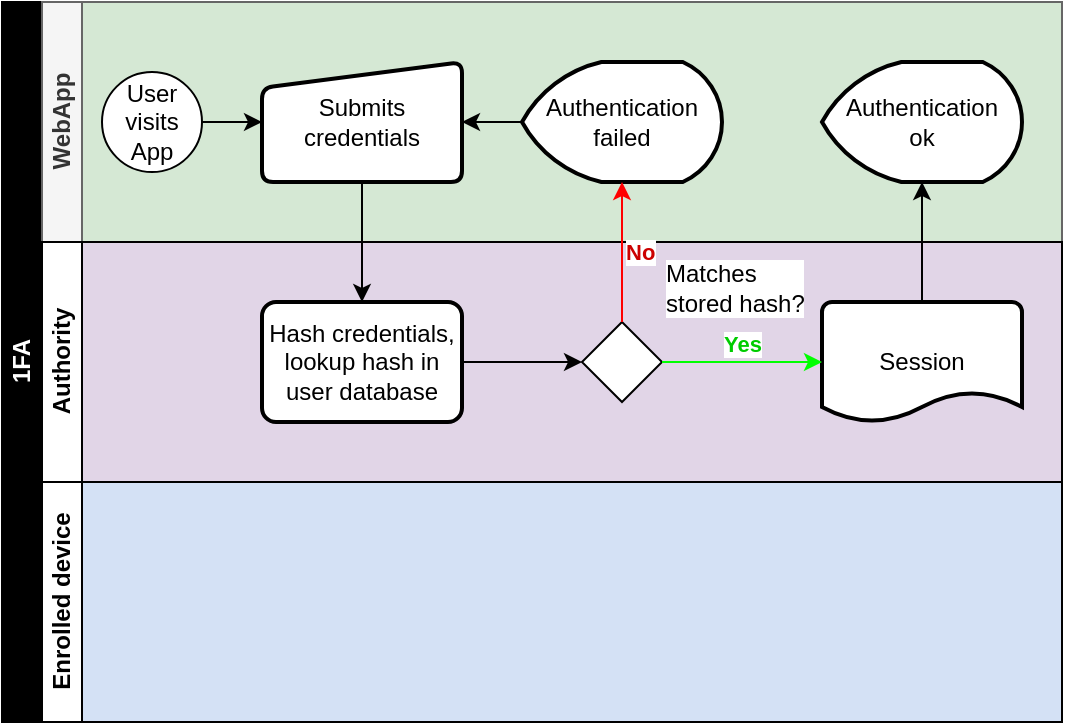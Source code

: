 <mxfile version="24.6.4" type="device">
  <diagram id="prtHgNgQTEPvFCAcTncT" name="Page-1">
    <mxGraphModel dx="1709" dy="893" grid="1" gridSize="10" guides="1" tooltips="1" connect="1" arrows="1" fold="1" page="1" pageScale="1" pageWidth="827" pageHeight="1169" math="0" shadow="0">
      <root>
        <mxCell id="0" />
        <mxCell id="1" parent="0" />
        <mxCell id="dNxyNK7c78bLwvsdeMH5-19" value="1FA" style="swimlane;html=1;childLayout=stackLayout;resizeParent=1;resizeParentMax=0;horizontal=0;startSize=20;horizontalStack=0;fillColor=#000000;fontColor=#FFFFFF;" parent="1" vertex="1">
          <mxGeometry x="40" y="40" width="530" height="360" as="geometry" />
        </mxCell>
        <mxCell id="dNxyNK7c78bLwvsdeMH5-27" value="" style="edgeStyle=orthogonalEdgeStyle;rounded=0;orthogonalLoop=1;jettySize=auto;html=1;dashed=1;endArrow=none;endFill=0;" parent="dNxyNK7c78bLwvsdeMH5-19" edge="1">
          <mxGeometry relative="1" as="geometry">
            <mxPoint x="180" y="90" as="sourcePoint" />
            <mxPoint x="180" y="150" as="targetPoint" />
          </mxGeometry>
        </mxCell>
        <mxCell id="dNxyNK7c78bLwvsdeMH5-31" style="edgeStyle=orthogonalEdgeStyle;rounded=0;orthogonalLoop=1;jettySize=auto;html=1;endArrow=classic;endFill=1;" parent="dNxyNK7c78bLwvsdeMH5-19" source="dNxyNK7c78bLwvsdeMH5-28" edge="1">
          <mxGeometry relative="1" as="geometry">
            <mxPoint x="300" y="90" as="targetPoint" />
          </mxGeometry>
        </mxCell>
        <mxCell id="dNxyNK7c78bLwvsdeMH5-20" value="WebApp" style="swimlane;html=1;startSize=20;horizontal=0;swimlaneFillColor=#D5E8D4;fillColor=#f5f5f5;fontColor=#333333;strokeColor=#666666;" parent="dNxyNK7c78bLwvsdeMH5-19" vertex="1">
          <mxGeometry x="20" width="510" height="120" as="geometry">
            <mxRectangle x="20" width="430" height="30" as="alternateBounds" />
          </mxGeometry>
        </mxCell>
        <mxCell id="dNxyNK7c78bLwvsdeMH5-25" value="" style="edgeStyle=orthogonalEdgeStyle;rounded=0;orthogonalLoop=1;jettySize=auto;html=1;entryX=0;entryY=0.5;entryDx=0;entryDy=0;" parent="dNxyNK7c78bLwvsdeMH5-20" source="dNxyNK7c78bLwvsdeMH5-23" target="ay3iQQu9b-1fAjh1klHw-4" edge="1">
          <mxGeometry relative="1" as="geometry">
            <mxPoint x="120" y="60" as="targetPoint" />
          </mxGeometry>
        </mxCell>
        <mxCell id="dNxyNK7c78bLwvsdeMH5-23" value="User&lt;br&gt;visits&lt;br&gt;App" style="ellipse;whiteSpace=wrap;html=1;" parent="dNxyNK7c78bLwvsdeMH5-20" vertex="1">
          <mxGeometry x="30" y="35" width="50" height="50" as="geometry" />
        </mxCell>
        <mxCell id="ay3iQQu9b-1fAjh1klHw-4" value="Submits&lt;br&gt;credentials" style="html=1;strokeWidth=2;shape=manualInput;whiteSpace=wrap;rounded=1;size=13;arcSize=11;" parent="dNxyNK7c78bLwvsdeMH5-20" vertex="1">
          <mxGeometry x="110" y="30" width="100" height="60" as="geometry" />
        </mxCell>
        <mxCell id="ay3iQQu9b-1fAjh1klHw-8" style="edgeStyle=orthogonalEdgeStyle;rounded=0;orthogonalLoop=1;jettySize=auto;html=1;entryX=1;entryY=0.5;entryDx=0;entryDy=0;" parent="dNxyNK7c78bLwvsdeMH5-20" source="ay3iQQu9b-1fAjh1klHw-7" target="ay3iQQu9b-1fAjh1klHw-4" edge="1">
          <mxGeometry relative="1" as="geometry" />
        </mxCell>
        <mxCell id="ay3iQQu9b-1fAjh1klHw-7" value="Authentication failed" style="strokeWidth=2;html=1;shape=mxgraph.flowchart.display;whiteSpace=wrap;" parent="dNxyNK7c78bLwvsdeMH5-20" vertex="1">
          <mxGeometry x="240" y="30" width="100" height="60" as="geometry" />
        </mxCell>
        <mxCell id="ay3iQQu9b-1fAjh1klHw-13" value="Authentication&lt;br&gt;ok" style="strokeWidth=2;html=1;shape=mxgraph.flowchart.display;whiteSpace=wrap;" parent="dNxyNK7c78bLwvsdeMH5-20" vertex="1">
          <mxGeometry x="390" y="30" width="100" height="60" as="geometry" />
        </mxCell>
        <mxCell id="dNxyNK7c78bLwvsdeMH5-21" value="Authority" style="swimlane;html=1;startSize=20;horizontal=0;swimlaneFillColor=#E1D5E7;" parent="dNxyNK7c78bLwvsdeMH5-19" vertex="1">
          <mxGeometry x="20" y="120" width="510" height="120" as="geometry" />
        </mxCell>
        <mxCell id="dNxyNK7c78bLwvsdeMH5-29" value="" style="edgeStyle=orthogonalEdgeStyle;rounded=0;orthogonalLoop=1;jettySize=auto;html=1;endArrow=classic;endFill=1;exitX=1;exitY=0.5;exitDx=0;exitDy=0;" parent="dNxyNK7c78bLwvsdeMH5-21" source="ay3iQQu9b-1fAjh1klHw-6" target="dNxyNK7c78bLwvsdeMH5-28" edge="1">
          <mxGeometry relative="1" as="geometry">
            <mxPoint x="200" y="60" as="sourcePoint" />
          </mxGeometry>
        </mxCell>
        <mxCell id="dNxyNK7c78bLwvsdeMH5-28" value="Matches&lt;br&gt;stored hash?" style="rhombus;html=1;fontFamily=Helvetica;fontSize=12;fontColor=#000000;align=left;labelPosition=right;verticalLabelPosition=top;verticalAlign=bottom;labelBackgroundColor=default;" parent="dNxyNK7c78bLwvsdeMH5-21" vertex="1">
          <mxGeometry x="270" y="40" width="40" height="40" as="geometry" />
        </mxCell>
        <mxCell id="ay3iQQu9b-1fAjh1klHw-6" value="Hash credentials,&lt;br&gt;lookup hash in&lt;br&gt;user database" style="rounded=1;whiteSpace=wrap;html=1;absoluteArcSize=1;arcSize=14;strokeWidth=2;" parent="dNxyNK7c78bLwvsdeMH5-21" vertex="1">
          <mxGeometry x="110" y="30" width="100" height="60" as="geometry" />
        </mxCell>
        <mxCell id="ay3iQQu9b-1fAjh1klHw-11" value="Session" style="strokeWidth=2;html=1;shape=mxgraph.flowchart.document2;whiteSpace=wrap;size=0.25;" parent="dNxyNK7c78bLwvsdeMH5-21" vertex="1">
          <mxGeometry x="390" y="30" width="100" height="60" as="geometry" />
        </mxCell>
        <mxCell id="ay3iQQu9b-1fAjh1klHw-9" value="Yes" style="edgeStyle=orthogonalEdgeStyle;rounded=0;orthogonalLoop=1;jettySize=auto;html=1;fontColor=#00CC00;labelPosition=center;verticalLabelPosition=top;align=center;verticalAlign=bottom;labelBackgroundColor=default;fontStyle=1;fillColor=#f8cecc;strokeColor=#00FF00;exitX=1;exitY=0.5;exitDx=0;exitDy=0;entryX=0;entryY=0.5;entryDx=0;entryDy=0;entryPerimeter=0;" parent="dNxyNK7c78bLwvsdeMH5-21" source="dNxyNK7c78bLwvsdeMH5-28" target="ay3iQQu9b-1fAjh1klHw-11" edge="1">
          <mxGeometry relative="1" as="geometry">
            <mxPoint x="300" y="50" as="sourcePoint" />
            <mxPoint x="470" y="-20" as="targetPoint" />
          </mxGeometry>
        </mxCell>
        <mxCell id="dNxyNK7c78bLwvsdeMH5-22" value="Enrolled device" style="swimlane;html=1;startSize=20;horizontal=0;swimlaneFillColor=#D4E1F5;" parent="dNxyNK7c78bLwvsdeMH5-19" vertex="1">
          <mxGeometry x="20" y="240" width="510" height="120" as="geometry" />
        </mxCell>
        <mxCell id="ay3iQQu9b-1fAjh1klHw-1" style="edgeStyle=orthogonalEdgeStyle;rounded=0;orthogonalLoop=1;jettySize=auto;html=1;exitX=0.5;exitY=1;exitDx=0;exitDy=0;entryX=0.5;entryY=0;entryDx=0;entryDy=0;" parent="dNxyNK7c78bLwvsdeMH5-19" source="ay3iQQu9b-1fAjh1klHw-4" target="ay3iQQu9b-1fAjh1klHw-6" edge="1">
          <mxGeometry relative="1" as="geometry">
            <mxPoint x="230" y="130" as="sourcePoint" />
            <mxPoint x="180" y="130" as="targetPoint" />
          </mxGeometry>
        </mxCell>
        <mxCell id="ay3iQQu9b-1fAjh1klHw-2" value="No" style="edgeStyle=orthogonalEdgeStyle;rounded=0;orthogonalLoop=1;jettySize=auto;html=1;entryX=0.5;entryY=1;entryDx=0;entryDy=0;fontColor=#CC0000;labelPosition=right;verticalLabelPosition=middle;align=left;verticalAlign=middle;labelBackgroundColor=default;fontStyle=1;fillColor=#f8cecc;strokeColor=#FF0000;exitX=0.5;exitY=0;exitDx=0;exitDy=0;entryPerimeter=0;" parent="dNxyNK7c78bLwvsdeMH5-19" source="dNxyNK7c78bLwvsdeMH5-28" target="ay3iQQu9b-1fAjh1klHw-7" edge="1">
          <mxGeometry relative="1" as="geometry">
            <mxPoint x="300" y="90" as="targetPoint" />
          </mxGeometry>
        </mxCell>
        <mxCell id="ay3iQQu9b-1fAjh1klHw-14" style="edgeStyle=orthogonalEdgeStyle;rounded=0;orthogonalLoop=1;jettySize=auto;html=1;entryX=0.5;entryY=1;entryDx=0;entryDy=0;entryPerimeter=0;" parent="dNxyNK7c78bLwvsdeMH5-19" source="ay3iQQu9b-1fAjh1klHw-11" target="ay3iQQu9b-1fAjh1klHw-13" edge="1">
          <mxGeometry relative="1" as="geometry" />
        </mxCell>
      </root>
    </mxGraphModel>
  </diagram>
</mxfile>
